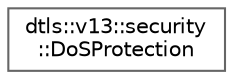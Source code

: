 digraph "Graphical Class Hierarchy"
{
 // LATEX_PDF_SIZE
  bgcolor="transparent";
  edge [fontname=Helvetica,fontsize=10,labelfontname=Helvetica,labelfontsize=10];
  node [fontname=Helvetica,fontsize=10,shape=box,height=0.2,width=0.4];
  rankdir="LR";
  Node0 [id="Node000000",label="dtls::v13::security\l::DoSProtection",height=0.2,width=0.4,color="grey40", fillcolor="white", style="filled",URL="$classdtls_1_1v13_1_1security_1_1DoSProtection.html",tooltip="Comprehensive DoS protection system."];
}

